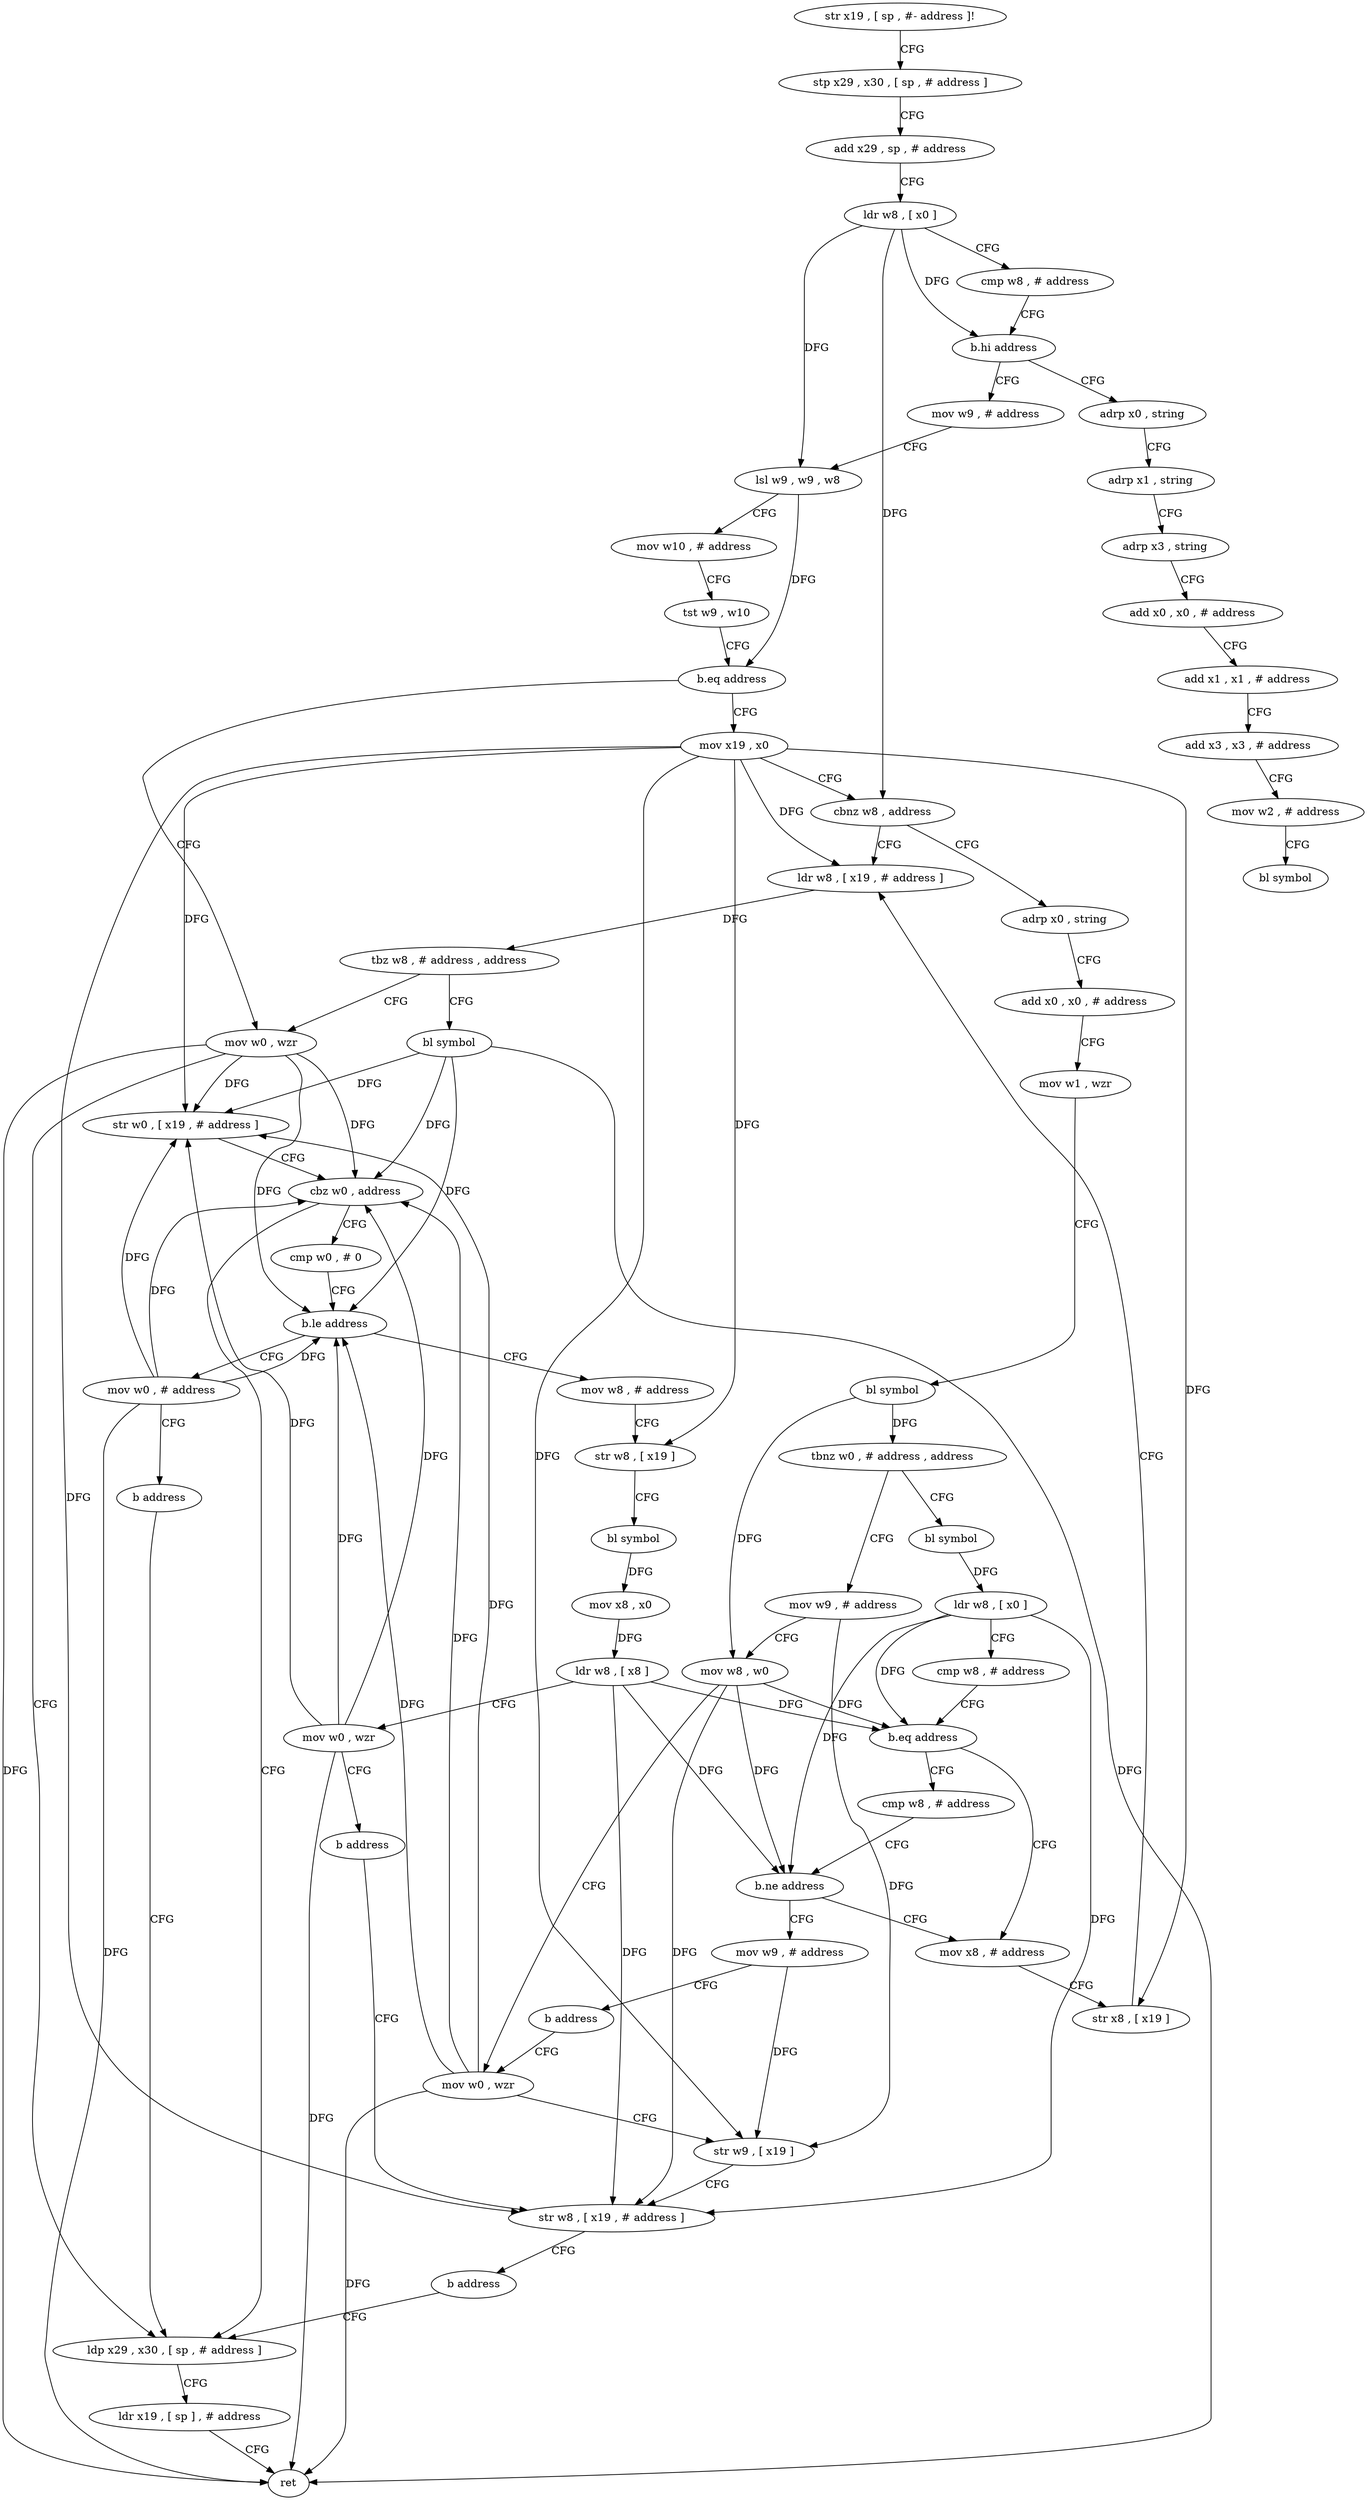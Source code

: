 digraph "func" {
"4256432" [label = "str x19 , [ sp , #- address ]!" ]
"4256436" [label = "stp x29 , x30 , [ sp , # address ]" ]
"4256440" [label = "add x29 , sp , # address" ]
"4256444" [label = "ldr w8 , [ x0 ]" ]
"4256448" [label = "cmp w8 , # address" ]
"4256452" [label = "b.hi address" ]
"4256648" [label = "adrp x0 , string" ]
"4256456" [label = "mov w9 , # address" ]
"4256652" [label = "adrp x1 , string" ]
"4256656" [label = "adrp x3 , string" ]
"4256660" [label = "add x0 , x0 , # address" ]
"4256664" [label = "add x1 , x1 , # address" ]
"4256668" [label = "add x3 , x3 , # address" ]
"4256672" [label = "mov w2 , # address" ]
"4256676" [label = "bl symbol" ]
"4256460" [label = "lsl w9 , w9 , w8" ]
"4256464" [label = "mov w10 , # address" ]
"4256468" [label = "tst w9 , w10" ]
"4256472" [label = "b.eq address" ]
"4256492" [label = "mov x19 , x0" ]
"4256476" [label = "mov w0 , wzr" ]
"4256496" [label = "cbnz w8 , address" ]
"4256576" [label = "ldr w8 , [ x19 , # address ]" ]
"4256500" [label = "adrp x0 , string" ]
"4256480" [label = "ldp x29 , x30 , [ sp , # address ]" ]
"4256580" [label = "tbz w8 , # address , address" ]
"4256584" [label = "bl symbol" ]
"4256504" [label = "add x0 , x0 , # address" ]
"4256508" [label = "mov w1 , wzr" ]
"4256512" [label = "bl symbol" ]
"4256516" [label = "tbnz w0 , # address , address" ]
"4256544" [label = "bl symbol" ]
"4256520" [label = "mov w9 , # address" ]
"4256588" [label = "str w0 , [ x19 , # address ]" ]
"4256592" [label = "cbz w0 , address" ]
"4256596" [label = "cmp w0 , # 0" ]
"4256548" [label = "ldr w8 , [ x0 ]" ]
"4256552" [label = "cmp w8 , # address" ]
"4256556" [label = "b.eq address" ]
"4256568" [label = "mov x8 , # address" ]
"4256560" [label = "cmp w8 , # address" ]
"4256524" [label = "mov w8 , w0" ]
"4256528" [label = "mov w0 , wzr" ]
"4256484" [label = "ldr x19 , [ sp ] , # address" ]
"4256488" [label = "ret" ]
"4256600" [label = "b.le address" ]
"4256620" [label = "mov w8 , # address" ]
"4256604" [label = "mov w0 , # address" ]
"4256572" [label = "str x8 , [ x19 ]" ]
"4256564" [label = "b.ne address" ]
"4256612" [label = "mov w9 , # address" ]
"4256624" [label = "str w8 , [ x19 ]" ]
"4256628" [label = "bl symbol" ]
"4256632" [label = "mov x8 , x0" ]
"4256636" [label = "ldr w8 , [ x8 ]" ]
"4256640" [label = "mov w0 , wzr" ]
"4256644" [label = "b address" ]
"4256536" [label = "str w8 , [ x19 , # address ]" ]
"4256608" [label = "b address" ]
"4256616" [label = "b address" ]
"4256540" [label = "b address" ]
"4256532" [label = "str w9 , [ x19 ]" ]
"4256432" -> "4256436" [ label = "CFG" ]
"4256436" -> "4256440" [ label = "CFG" ]
"4256440" -> "4256444" [ label = "CFG" ]
"4256444" -> "4256448" [ label = "CFG" ]
"4256444" -> "4256452" [ label = "DFG" ]
"4256444" -> "4256460" [ label = "DFG" ]
"4256444" -> "4256496" [ label = "DFG" ]
"4256448" -> "4256452" [ label = "CFG" ]
"4256452" -> "4256648" [ label = "CFG" ]
"4256452" -> "4256456" [ label = "CFG" ]
"4256648" -> "4256652" [ label = "CFG" ]
"4256456" -> "4256460" [ label = "CFG" ]
"4256652" -> "4256656" [ label = "CFG" ]
"4256656" -> "4256660" [ label = "CFG" ]
"4256660" -> "4256664" [ label = "CFG" ]
"4256664" -> "4256668" [ label = "CFG" ]
"4256668" -> "4256672" [ label = "CFG" ]
"4256672" -> "4256676" [ label = "CFG" ]
"4256460" -> "4256464" [ label = "CFG" ]
"4256460" -> "4256472" [ label = "DFG" ]
"4256464" -> "4256468" [ label = "CFG" ]
"4256468" -> "4256472" [ label = "CFG" ]
"4256472" -> "4256492" [ label = "CFG" ]
"4256472" -> "4256476" [ label = "CFG" ]
"4256492" -> "4256496" [ label = "CFG" ]
"4256492" -> "4256576" [ label = "DFG" ]
"4256492" -> "4256588" [ label = "DFG" ]
"4256492" -> "4256572" [ label = "DFG" ]
"4256492" -> "4256532" [ label = "DFG" ]
"4256492" -> "4256624" [ label = "DFG" ]
"4256492" -> "4256536" [ label = "DFG" ]
"4256476" -> "4256480" [ label = "CFG" ]
"4256476" -> "4256488" [ label = "DFG" ]
"4256476" -> "4256588" [ label = "DFG" ]
"4256476" -> "4256592" [ label = "DFG" ]
"4256476" -> "4256600" [ label = "DFG" ]
"4256496" -> "4256576" [ label = "CFG" ]
"4256496" -> "4256500" [ label = "CFG" ]
"4256576" -> "4256580" [ label = "DFG" ]
"4256500" -> "4256504" [ label = "CFG" ]
"4256480" -> "4256484" [ label = "CFG" ]
"4256580" -> "4256476" [ label = "CFG" ]
"4256580" -> "4256584" [ label = "CFG" ]
"4256584" -> "4256588" [ label = "DFG" ]
"4256584" -> "4256488" [ label = "DFG" ]
"4256584" -> "4256592" [ label = "DFG" ]
"4256584" -> "4256600" [ label = "DFG" ]
"4256504" -> "4256508" [ label = "CFG" ]
"4256508" -> "4256512" [ label = "CFG" ]
"4256512" -> "4256516" [ label = "DFG" ]
"4256512" -> "4256524" [ label = "DFG" ]
"4256516" -> "4256544" [ label = "CFG" ]
"4256516" -> "4256520" [ label = "CFG" ]
"4256544" -> "4256548" [ label = "DFG" ]
"4256520" -> "4256524" [ label = "CFG" ]
"4256520" -> "4256532" [ label = "DFG" ]
"4256588" -> "4256592" [ label = "CFG" ]
"4256592" -> "4256480" [ label = "CFG" ]
"4256592" -> "4256596" [ label = "CFG" ]
"4256596" -> "4256600" [ label = "CFG" ]
"4256548" -> "4256552" [ label = "CFG" ]
"4256548" -> "4256556" [ label = "DFG" ]
"4256548" -> "4256564" [ label = "DFG" ]
"4256548" -> "4256536" [ label = "DFG" ]
"4256552" -> "4256556" [ label = "CFG" ]
"4256556" -> "4256568" [ label = "CFG" ]
"4256556" -> "4256560" [ label = "CFG" ]
"4256568" -> "4256572" [ label = "CFG" ]
"4256560" -> "4256564" [ label = "CFG" ]
"4256524" -> "4256528" [ label = "CFG" ]
"4256524" -> "4256556" [ label = "DFG" ]
"4256524" -> "4256564" [ label = "DFG" ]
"4256524" -> "4256536" [ label = "DFG" ]
"4256528" -> "4256532" [ label = "CFG" ]
"4256528" -> "4256588" [ label = "DFG" ]
"4256528" -> "4256592" [ label = "DFG" ]
"4256528" -> "4256600" [ label = "DFG" ]
"4256528" -> "4256488" [ label = "DFG" ]
"4256484" -> "4256488" [ label = "CFG" ]
"4256600" -> "4256620" [ label = "CFG" ]
"4256600" -> "4256604" [ label = "CFG" ]
"4256620" -> "4256624" [ label = "CFG" ]
"4256604" -> "4256608" [ label = "CFG" ]
"4256604" -> "4256588" [ label = "DFG" ]
"4256604" -> "4256592" [ label = "DFG" ]
"4256604" -> "4256600" [ label = "DFG" ]
"4256604" -> "4256488" [ label = "DFG" ]
"4256572" -> "4256576" [ label = "CFG" ]
"4256564" -> "4256612" [ label = "CFG" ]
"4256564" -> "4256568" [ label = "CFG" ]
"4256612" -> "4256616" [ label = "CFG" ]
"4256612" -> "4256532" [ label = "DFG" ]
"4256624" -> "4256628" [ label = "CFG" ]
"4256628" -> "4256632" [ label = "DFG" ]
"4256632" -> "4256636" [ label = "DFG" ]
"4256636" -> "4256640" [ label = "CFG" ]
"4256636" -> "4256556" [ label = "DFG" ]
"4256636" -> "4256564" [ label = "DFG" ]
"4256636" -> "4256536" [ label = "DFG" ]
"4256640" -> "4256644" [ label = "CFG" ]
"4256640" -> "4256588" [ label = "DFG" ]
"4256640" -> "4256592" [ label = "DFG" ]
"4256640" -> "4256600" [ label = "DFG" ]
"4256640" -> "4256488" [ label = "DFG" ]
"4256644" -> "4256536" [ label = "CFG" ]
"4256536" -> "4256540" [ label = "CFG" ]
"4256608" -> "4256480" [ label = "CFG" ]
"4256616" -> "4256528" [ label = "CFG" ]
"4256540" -> "4256480" [ label = "CFG" ]
"4256532" -> "4256536" [ label = "CFG" ]
}
